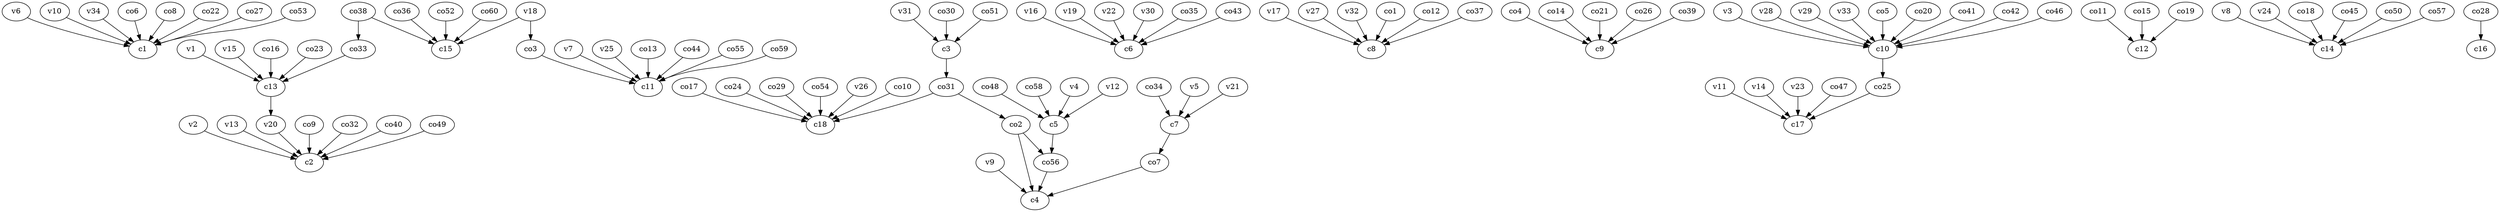 strict digraph  {
c1;
c2;
c3;
c4;
c5;
c6;
c7;
c8;
c9;
c10;
c11;
c12;
c13;
c14;
c15;
c16;
c17;
c18;
v1;
v2;
v3;
v4;
v5;
v6;
v7;
v8;
v9;
v10;
v11;
v12;
v13;
v14;
v15;
v16;
v17;
v18;
v19;
v20;
v21;
v22;
v23;
v24;
v25;
v26;
v27;
v28;
v29;
v30;
v31;
v32;
v33;
v34;
co1;
co2;
co3;
co4;
co5;
co6;
co7;
co8;
co9;
co10;
co11;
co12;
co13;
co14;
co15;
co16;
co17;
co18;
co19;
co20;
co21;
co22;
co23;
co24;
co25;
co26;
co27;
co28;
co29;
co30;
co31;
co32;
co33;
co34;
co35;
co36;
co37;
co38;
co39;
co40;
co41;
co42;
co43;
co44;
co45;
co46;
co47;
co48;
co49;
co50;
co51;
co52;
co53;
co54;
co55;
co56;
co57;
co58;
co59;
co60;
c3 -> co31  [weight=1];
c5 -> co56  [weight=1];
c7 -> co7  [weight=1];
c10 -> co25  [weight=1];
c13 -> v20  [weight=1];
v1 -> c13  [weight=1];
v2 -> c2  [weight=1];
v3 -> c10  [weight=1];
v4 -> c5  [weight=1];
v5 -> c7  [weight=1];
v6 -> c1  [weight=1];
v7 -> c11  [weight=1];
v8 -> c14  [weight=1];
v9 -> c4  [weight=1];
v10 -> c1  [weight=1];
v11 -> c17  [weight=1];
v12 -> c5  [weight=1];
v13 -> c2  [weight=1];
v14 -> c17  [weight=1];
v15 -> c13  [weight=1];
v16 -> c6  [weight=1];
v17 -> c8  [weight=1];
v18 -> c15  [weight=1];
v18 -> co3  [weight=1];
v19 -> c6  [weight=1];
v20 -> c2  [weight=1];
v21 -> c7  [weight=1];
v22 -> c6  [weight=1];
v23 -> c17  [weight=1];
v24 -> c14  [weight=1];
v25 -> c11  [weight=1];
v26 -> c18  [weight=1];
v27 -> c8  [weight=1];
v28 -> c10  [weight=1];
v29 -> c10  [weight=1];
v30 -> c6  [weight=1];
v31 -> c3  [weight=1];
v32 -> c8  [weight=1];
v33 -> c10  [weight=1];
v34 -> c1  [weight=1];
co1 -> c8  [weight=1];
co2 -> c4  [weight=1];
co2 -> co56  [weight=1];
co3 -> c11  [weight=1];
co4 -> c9  [weight=1];
co5 -> c10  [weight=1];
co6 -> c1  [weight=1];
co7 -> c4  [weight=1];
co8 -> c1  [weight=1];
co9 -> c2  [weight=1];
co10 -> c18  [weight=1];
co11 -> c12  [weight=1];
co12 -> c8  [weight=1];
co13 -> c11  [weight=1];
co14 -> c9  [weight=1];
co15 -> c12  [weight=1];
co16 -> c13  [weight=1];
co17 -> c18  [weight=1];
co18 -> c14  [weight=1];
co19 -> c12  [weight=1];
co20 -> c10  [weight=1];
co21 -> c9  [weight=1];
co22 -> c1  [weight=1];
co23 -> c13  [weight=1];
co24 -> c18  [weight=1];
co25 -> c17  [weight=1];
co26 -> c9  [weight=1];
co27 -> c1  [weight=1];
co28 -> c16  [weight=1];
co29 -> c18  [weight=1];
co30 -> c3  [weight=1];
co31 -> c18  [weight=1];
co31 -> co2  [weight=1];
co32 -> c2  [weight=1];
co33 -> c13  [weight=1];
co34 -> c7  [weight=1];
co35 -> c6  [weight=1];
co36 -> c15  [weight=1];
co37 -> c8  [weight=1];
co38 -> c15  [weight=1];
co38 -> co33  [weight=1];
co39 -> c9  [weight=1];
co40 -> c2  [weight=1];
co41 -> c10  [weight=1];
co42 -> c10  [weight=1];
co43 -> c6  [weight=1];
co44 -> c11  [weight=1];
co45 -> c14  [weight=1];
co46 -> c10  [weight=1];
co47 -> c17  [weight=1];
co48 -> c5  [weight=1];
co49 -> c2  [weight=1];
co50 -> c14  [weight=1];
co51 -> c3  [weight=1];
co52 -> c15  [weight=1];
co53 -> c1  [weight=1];
co54 -> c18  [weight=1];
co55 -> c11  [weight=1];
co56 -> c4  [weight=1];
co57 -> c14  [weight=1];
co58 -> c5  [weight=1];
co59 -> c11  [weight=1];
co60 -> c15  [weight=1];
}
